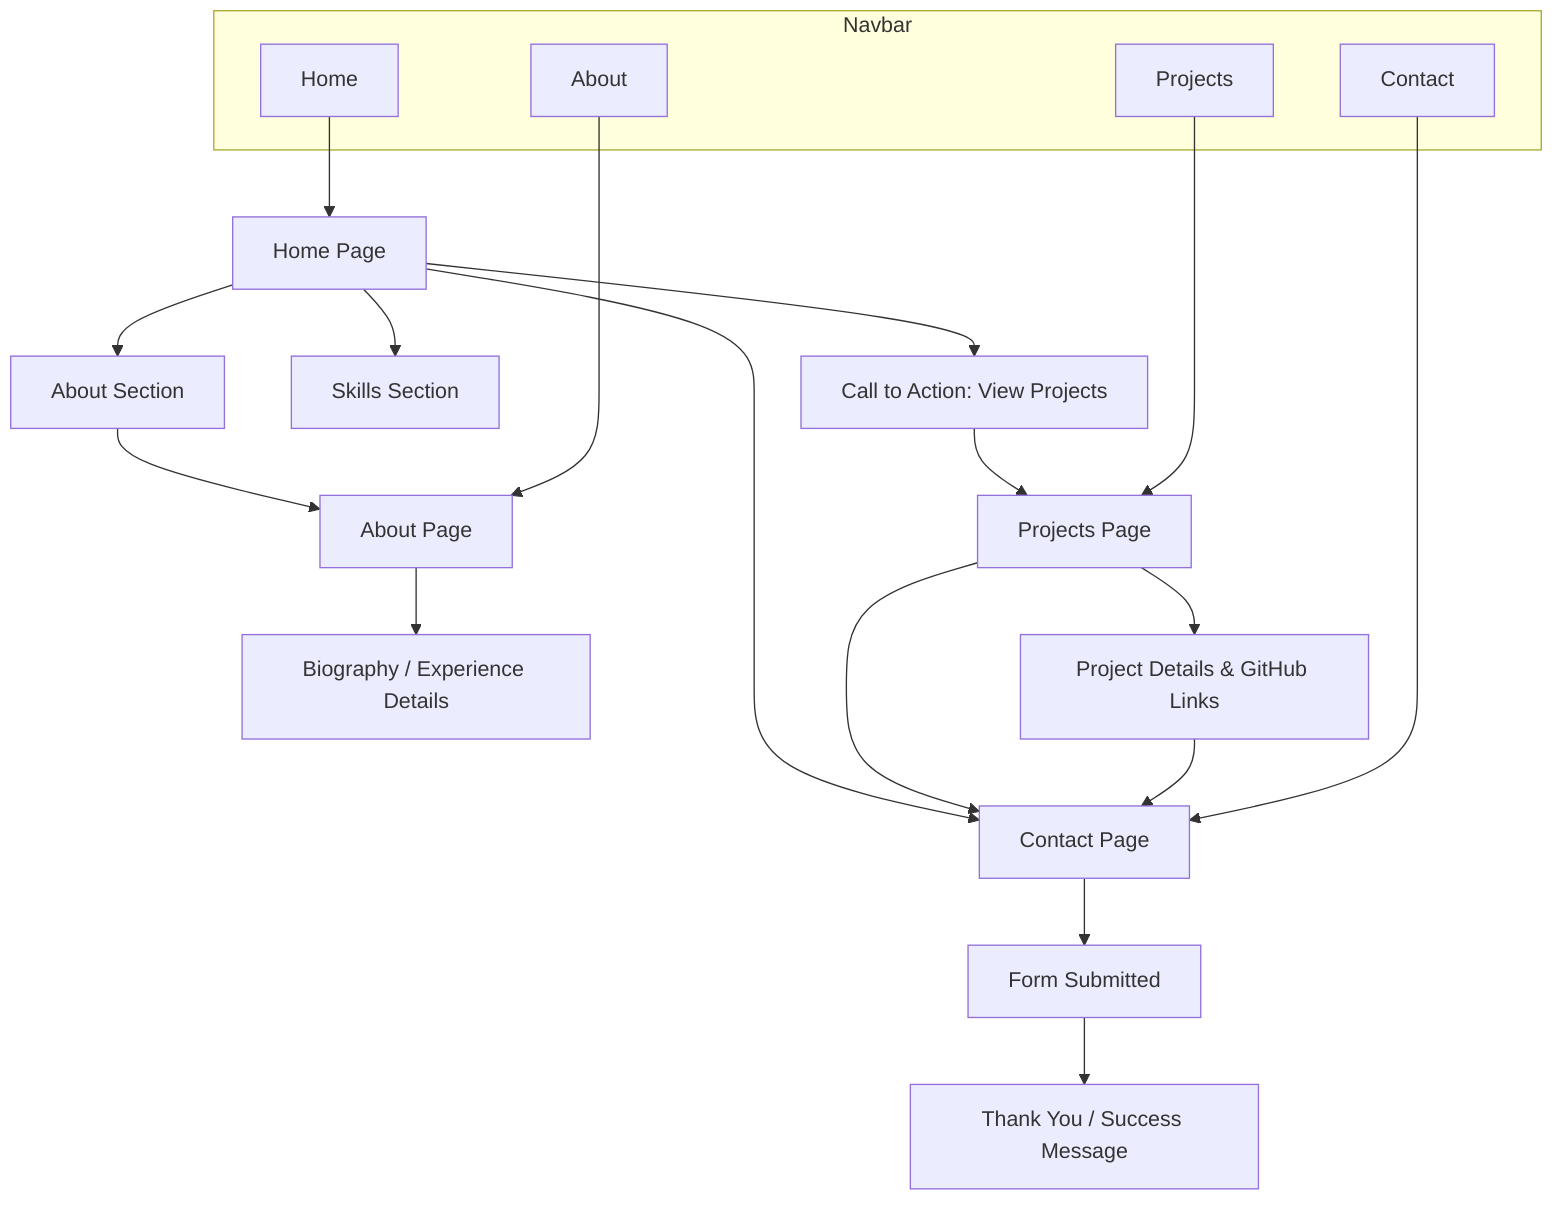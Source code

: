 graph TD

    %% Main Structure (Top to Bottom)
    A[Home Page] --> B[About Section]
    B --> B1[About Page]
    B1 --> B2[Biography / Experience Details]

    A --> C[Skills Section]
    A --> D[Call to Action: View Projects]

    D --> E[Projects Page]
    E --> F[Project Details & GitHub Links]

    A --> G[Contact Page]
    E --> G
    F --> G

    G --> H[Form Submitted]
    H --> I[Thank You / Success Message]

    %% Navbar (Placed at the Top)
    subgraph Navbar
        N1[Home]
        N2[About]
        N3[Projects]
        N4[Contact]
    end

    %% Position Links
    N1 --> A
    N2 --> B1
    N3 --> E
    N4 --> G